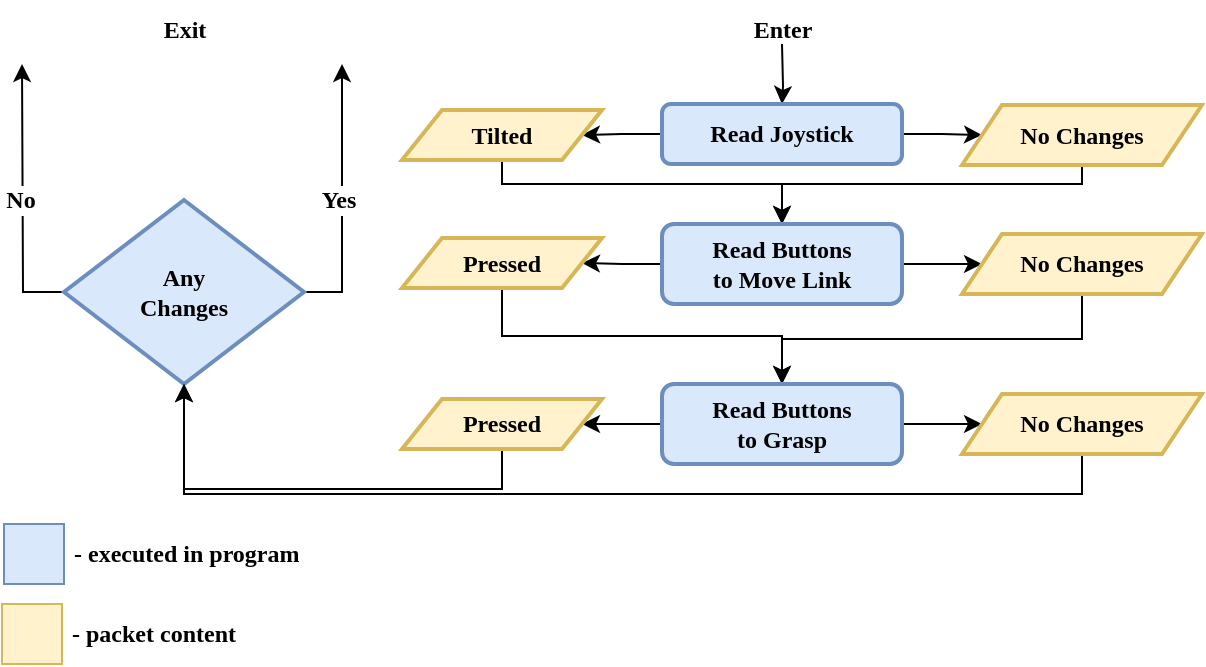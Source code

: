 <mxfile version="22.1.11" type="device">
  <diagram name="Page-1" id="G1E-o2sUnaRfctfOdFAP">
    <mxGraphModel dx="1366" dy="766" grid="1" gridSize="10" guides="1" tooltips="1" connect="1" arrows="1" fold="1" page="1" pageScale="1" pageWidth="850" pageHeight="1100" math="0" shadow="0">
      <root>
        <mxCell id="0" />
        <mxCell id="1" parent="0" />
        <mxCell id="nMN-DpjDkvB5x4g8xDvF-12" value="" style="edgeStyle=orthogonalEdgeStyle;rounded=0;orthogonalLoop=1;jettySize=auto;html=1;" parent="1" target="nMN-DpjDkvB5x4g8xDvF-2" edge="1">
          <mxGeometry relative="1" as="geometry">
            <mxPoint x="510" y="220" as="sourcePoint" />
          </mxGeometry>
        </mxCell>
        <mxCell id="DQLROcdRZPBVzseesoQG-4" style="edgeStyle=orthogonalEdgeStyle;rounded=0;orthogonalLoop=1;jettySize=auto;html=1;exitX=0;exitY=0.5;exitDx=0;exitDy=0;entryX=1;entryY=0.5;entryDx=0;entryDy=0;" edge="1" parent="1" source="nMN-DpjDkvB5x4g8xDvF-2" target="DQLROcdRZPBVzseesoQG-2">
          <mxGeometry relative="1" as="geometry" />
        </mxCell>
        <mxCell id="DQLROcdRZPBVzseesoQG-5" style="edgeStyle=orthogonalEdgeStyle;rounded=0;orthogonalLoop=1;jettySize=auto;html=1;exitX=1;exitY=0.5;exitDx=0;exitDy=0;entryX=0;entryY=0.5;entryDx=0;entryDy=0;" edge="1" parent="1" source="nMN-DpjDkvB5x4g8xDvF-2" target="nMN-DpjDkvB5x4g8xDvF-7">
          <mxGeometry relative="1" as="geometry" />
        </mxCell>
        <mxCell id="nMN-DpjDkvB5x4g8xDvF-2" value="Read Joystick" style="rounded=1;whiteSpace=wrap;html=1;fontFamily=Verdana;fontStyle=1;fillColor=#dae8fc;strokeColor=#6c8ebf;strokeWidth=2;" parent="1" vertex="1">
          <mxGeometry x="450" y="250" width="120" height="30" as="geometry" />
        </mxCell>
        <mxCell id="nMN-DpjDkvB5x4g8xDvF-22" value="" style="edgeStyle=orthogonalEdgeStyle;rounded=0;orthogonalLoop=1;jettySize=auto;html=1;" parent="1" target="nMN-DpjDkvB5x4g8xDvF-3" edge="1">
          <mxGeometry relative="1" as="geometry">
            <mxPoint x="615" y="299" as="sourcePoint" />
          </mxGeometry>
        </mxCell>
        <mxCell id="DQLROcdRZPBVzseesoQG-24" style="edgeStyle=orthogonalEdgeStyle;rounded=0;orthogonalLoop=1;jettySize=auto;html=1;exitX=1;exitY=0.5;exitDx=0;exitDy=0;" edge="1" parent="1" source="nMN-DpjDkvB5x4g8xDvF-6">
          <mxGeometry relative="1" as="geometry">
            <mxPoint x="290" y="230" as="targetPoint" />
            <Array as="points">
              <mxPoint x="290" y="344" />
            </Array>
          </mxGeometry>
        </mxCell>
        <mxCell id="DQLROcdRZPBVzseesoQG-28" value="&lt;font style=&quot;font-size: 12px;&quot;&gt;Yes&lt;/font&gt;" style="edgeLabel;html=1;align=center;verticalAlign=middle;resizable=0;points=[];fontFamily=Verdana;fontStyle=1;fontSize=12;" vertex="1" connectable="0" parent="DQLROcdRZPBVzseesoQG-24">
          <mxGeometry x="0.173" y="2" relative="1" as="geometry">
            <mxPoint y="13" as="offset" />
          </mxGeometry>
        </mxCell>
        <mxCell id="DQLROcdRZPBVzseesoQG-25" style="edgeStyle=orthogonalEdgeStyle;rounded=0;orthogonalLoop=1;jettySize=auto;html=1;exitX=0;exitY=0.5;exitDx=0;exitDy=0;" edge="1" parent="1" source="nMN-DpjDkvB5x4g8xDvF-6">
          <mxGeometry relative="1" as="geometry">
            <mxPoint x="130" y="230" as="targetPoint" />
          </mxGeometry>
        </mxCell>
        <mxCell id="DQLROcdRZPBVzseesoQG-27" value="No" style="edgeLabel;html=1;align=center;verticalAlign=middle;resizable=0;points=[];fontFamily=Verdana;fontStyle=1;fontSize=12;" vertex="1" connectable="0" parent="DQLROcdRZPBVzseesoQG-25">
          <mxGeometry x="0.362" y="1" relative="1" as="geometry">
            <mxPoint y="25" as="offset" />
          </mxGeometry>
        </mxCell>
        <mxCell id="nMN-DpjDkvB5x4g8xDvF-6" value="Any&lt;br&gt;Changes" style="rhombus;whiteSpace=wrap;html=1;fontFamily=Verdana;fontStyle=1;fillColor=#dae8fc;strokeColor=#6c8ebf;strokeWidth=2;" parent="1" vertex="1">
          <mxGeometry x="151" y="298" width="120" height="92" as="geometry" />
        </mxCell>
        <mxCell id="DQLROcdRZPBVzseesoQG-11" style="edgeStyle=orthogonalEdgeStyle;rounded=0;orthogonalLoop=1;jettySize=auto;html=1;exitX=0.5;exitY=1;exitDx=0;exitDy=0;entryX=0.5;entryY=0;entryDx=0;entryDy=0;" edge="1" parent="1" source="nMN-DpjDkvB5x4g8xDvF-7" target="DQLROcdRZPBVzseesoQG-6">
          <mxGeometry relative="1" as="geometry">
            <Array as="points">
              <mxPoint x="660" y="290" />
              <mxPoint x="510" y="290" />
            </Array>
          </mxGeometry>
        </mxCell>
        <mxCell id="nMN-DpjDkvB5x4g8xDvF-7" value="No Changes" style="shape=parallelogram;perimeter=parallelogramPerimeter;whiteSpace=wrap;html=1;fixedSize=1;fillColor=#fff2cc;strokeColor=#d6b656;strokeWidth=2;fontFamily=Verdana;fontStyle=1" parent="1" vertex="1">
          <mxGeometry x="600" y="250.5" width="120" height="30" as="geometry" />
        </mxCell>
        <mxCell id="Y07600XxJGm9P2Pq43jB-8" value="" style="group" parent="1" vertex="1" connectable="0">
          <mxGeometry x="120" y="460" width="187" height="70" as="geometry" />
        </mxCell>
        <mxCell id="Y07600XxJGm9P2Pq43jB-1" value="" style="group" parent="Y07600XxJGm9P2Pq43jB-8" vertex="1" connectable="0">
          <mxGeometry y="40" width="170" height="30" as="geometry" />
        </mxCell>
        <mxCell id="Y07600XxJGm9P2Pq43jB-2" value="" style="whiteSpace=wrap;html=1;aspect=fixed;fillColor=#fff2cc;strokeColor=#d6b656;" parent="Y07600XxJGm9P2Pq43jB-1" vertex="1">
          <mxGeometry width="30" height="30" as="geometry" />
        </mxCell>
        <mxCell id="Y07600XxJGm9P2Pq43jB-3" value="&lt;div align=&quot;left&quot;&gt;&lt;font face=&quot;Verdana&quot;&gt;&lt;b&gt;&amp;nbsp;- packet content&lt;br&gt;&lt;/b&gt;&lt;/font&gt;&lt;/div&gt;" style="text;html=1;align=left;verticalAlign=middle;resizable=0;points=[];autosize=1;strokeColor=none;fillColor=none;" parent="Y07600XxJGm9P2Pq43jB-1" vertex="1">
          <mxGeometry x="30" width="140" height="30" as="geometry" />
        </mxCell>
        <mxCell id="Y07600XxJGm9P2Pq43jB-4" value="" style="group" parent="Y07600XxJGm9P2Pq43jB-8" vertex="1" connectable="0">
          <mxGeometry x="1" width="186" height="30" as="geometry" />
        </mxCell>
        <mxCell id="Y07600XxJGm9P2Pq43jB-5" value="" style="group" parent="Y07600XxJGm9P2Pq43jB-4" vertex="1" connectable="0">
          <mxGeometry width="186" height="30" as="geometry" />
        </mxCell>
        <mxCell id="Y07600XxJGm9P2Pq43jB-6" value="" style="whiteSpace=wrap;html=1;aspect=fixed;fillColor=#dae8fc;strokeColor=#6c8ebf;" parent="Y07600XxJGm9P2Pq43jB-5" vertex="1">
          <mxGeometry width="30" height="30" as="geometry" />
        </mxCell>
        <mxCell id="Y07600XxJGm9P2Pq43jB-7" value="&lt;div align=&quot;left&quot;&gt;&lt;font face=&quot;Verdana&quot;&gt;&lt;b&gt;&amp;nbsp;- executed in program&lt;/b&gt;&lt;/font&gt;&lt;/div&gt;" style="text;html=1;align=left;verticalAlign=middle;resizable=1;points=[];autosize=1;strokeColor=none;fillColor=none;movable=1;rotatable=1;deletable=1;editable=1;locked=0;connectable=1;" parent="Y07600XxJGm9P2Pq43jB-5" vertex="1">
          <mxGeometry x="30" width="156" height="30" as="geometry" />
        </mxCell>
        <mxCell id="DQLROcdRZPBVzseesoQG-1" value="&lt;font face=&quot;Verdana&quot;&gt;&lt;b&gt;Enter&lt;/b&gt;&lt;/font&gt;" style="text;html=1;align=center;verticalAlign=middle;resizable=0;points=[];autosize=1;strokeColor=none;fillColor=none;" vertex="1" parent="1">
          <mxGeometry x="480" y="198" width="60" height="30" as="geometry" />
        </mxCell>
        <mxCell id="DQLROcdRZPBVzseesoQG-9" style="edgeStyle=orthogonalEdgeStyle;rounded=0;orthogonalLoop=1;jettySize=auto;html=1;exitX=0.5;exitY=1;exitDx=0;exitDy=0;entryX=0.5;entryY=0;entryDx=0;entryDy=0;" edge="1" parent="1" source="DQLROcdRZPBVzseesoQG-2" target="DQLROcdRZPBVzseesoQG-6">
          <mxGeometry relative="1" as="geometry">
            <Array as="points">
              <mxPoint x="370" y="290" />
              <mxPoint x="510" y="290" />
            </Array>
          </mxGeometry>
        </mxCell>
        <mxCell id="DQLROcdRZPBVzseesoQG-2" value="Tilted" style="shape=parallelogram;perimeter=parallelogramPerimeter;whiteSpace=wrap;html=1;fixedSize=1;fillColor=#fff2cc;strokeColor=#d6b656;strokeWidth=2;fontFamily=Verdana;fontStyle=1" vertex="1" parent="1">
          <mxGeometry x="320" y="253" width="100" height="25" as="geometry" />
        </mxCell>
        <mxCell id="DQLROcdRZPBVzseesoQG-12" style="edgeStyle=orthogonalEdgeStyle;rounded=0;orthogonalLoop=1;jettySize=auto;html=1;exitX=1;exitY=0.5;exitDx=0;exitDy=0;entryX=0;entryY=0.5;entryDx=0;entryDy=0;" edge="1" parent="1" source="DQLROcdRZPBVzseesoQG-6" target="DQLROcdRZPBVzseesoQG-7">
          <mxGeometry relative="1" as="geometry" />
        </mxCell>
        <mxCell id="DQLROcdRZPBVzseesoQG-13" style="edgeStyle=orthogonalEdgeStyle;rounded=0;orthogonalLoop=1;jettySize=auto;html=1;exitX=0;exitY=0.5;exitDx=0;exitDy=0;entryX=1;entryY=0.5;entryDx=0;entryDy=0;" edge="1" parent="1" source="DQLROcdRZPBVzseesoQG-6" target="DQLROcdRZPBVzseesoQG-8">
          <mxGeometry relative="1" as="geometry" />
        </mxCell>
        <mxCell id="DQLROcdRZPBVzseesoQG-6" value="Read Buttons&lt;br&gt;to Move Link" style="rounded=1;whiteSpace=wrap;html=1;fontFamily=Verdana;fontStyle=1;fillColor=#dae8fc;strokeColor=#6c8ebf;strokeWidth=2;" vertex="1" parent="1">
          <mxGeometry x="450" y="310" width="120" height="40" as="geometry" />
        </mxCell>
        <mxCell id="DQLROcdRZPBVzseesoQG-16" style="edgeStyle=orthogonalEdgeStyle;rounded=0;orthogonalLoop=1;jettySize=auto;html=1;exitX=0.5;exitY=1;exitDx=0;exitDy=0;" edge="1" parent="1" source="DQLROcdRZPBVzseesoQG-7" target="DQLROcdRZPBVzseesoQG-14">
          <mxGeometry relative="1" as="geometry" />
        </mxCell>
        <mxCell id="DQLROcdRZPBVzseesoQG-7" value="No Changes" style="shape=parallelogram;perimeter=parallelogramPerimeter;whiteSpace=wrap;html=1;fixedSize=1;fillColor=#fff2cc;strokeColor=#d6b656;strokeWidth=2;fontFamily=Verdana;fontStyle=1" vertex="1" parent="1">
          <mxGeometry x="600" y="315" width="120" height="30" as="geometry" />
        </mxCell>
        <mxCell id="DQLROcdRZPBVzseesoQG-15" style="edgeStyle=orthogonalEdgeStyle;rounded=0;orthogonalLoop=1;jettySize=auto;html=1;exitX=0.5;exitY=1;exitDx=0;exitDy=0;" edge="1" parent="1" source="DQLROcdRZPBVzseesoQG-8" target="DQLROcdRZPBVzseesoQG-14">
          <mxGeometry relative="1" as="geometry" />
        </mxCell>
        <mxCell id="DQLROcdRZPBVzseesoQG-8" value="Pressed" style="shape=parallelogram;perimeter=parallelogramPerimeter;whiteSpace=wrap;html=1;fixedSize=1;fillColor=#fff2cc;strokeColor=#d6b656;strokeWidth=2;fontFamily=Verdana;fontStyle=1" vertex="1" parent="1">
          <mxGeometry x="320" y="317" width="100" height="25" as="geometry" />
        </mxCell>
        <mxCell id="DQLROcdRZPBVzseesoQG-20" style="edgeStyle=orthogonalEdgeStyle;rounded=0;orthogonalLoop=1;jettySize=auto;html=1;exitX=0;exitY=0.5;exitDx=0;exitDy=0;entryX=1;entryY=0.5;entryDx=0;entryDy=0;" edge="1" parent="1" source="DQLROcdRZPBVzseesoQG-14" target="DQLROcdRZPBVzseesoQG-17">
          <mxGeometry relative="1" as="geometry" />
        </mxCell>
        <mxCell id="DQLROcdRZPBVzseesoQG-21" style="edgeStyle=orthogonalEdgeStyle;rounded=0;orthogonalLoop=1;jettySize=auto;html=1;exitX=1;exitY=0.5;exitDx=0;exitDy=0;entryX=0;entryY=0.5;entryDx=0;entryDy=0;" edge="1" parent="1" source="DQLROcdRZPBVzseesoQG-14" target="DQLROcdRZPBVzseesoQG-19">
          <mxGeometry relative="1" as="geometry" />
        </mxCell>
        <mxCell id="DQLROcdRZPBVzseesoQG-14" value="Read Buttons&lt;br&gt;to Grasp" style="rounded=1;whiteSpace=wrap;html=1;fontFamily=Verdana;fontStyle=1;fillColor=#dae8fc;strokeColor=#6c8ebf;strokeWidth=2;" vertex="1" parent="1">
          <mxGeometry x="450" y="390" width="120" height="40" as="geometry" />
        </mxCell>
        <mxCell id="DQLROcdRZPBVzseesoQG-22" style="edgeStyle=orthogonalEdgeStyle;rounded=0;orthogonalLoop=1;jettySize=auto;html=1;exitX=0.5;exitY=1;exitDx=0;exitDy=0;entryX=0.5;entryY=1;entryDx=0;entryDy=0;" edge="1" parent="1" source="DQLROcdRZPBVzseesoQG-17" target="nMN-DpjDkvB5x4g8xDvF-6">
          <mxGeometry relative="1" as="geometry" />
        </mxCell>
        <mxCell id="DQLROcdRZPBVzseesoQG-17" value="Pressed" style="shape=parallelogram;perimeter=parallelogramPerimeter;whiteSpace=wrap;html=1;fixedSize=1;fillColor=#fff2cc;strokeColor=#d6b656;strokeWidth=2;fontFamily=Verdana;fontStyle=1" vertex="1" parent="1">
          <mxGeometry x="320" y="397.5" width="100" height="25" as="geometry" />
        </mxCell>
        <mxCell id="DQLROcdRZPBVzseesoQG-23" style="edgeStyle=orthogonalEdgeStyle;rounded=0;orthogonalLoop=1;jettySize=auto;html=1;exitX=0.5;exitY=1;exitDx=0;exitDy=0;entryX=0.5;entryY=1;entryDx=0;entryDy=0;" edge="1" parent="1" source="DQLROcdRZPBVzseesoQG-19" target="nMN-DpjDkvB5x4g8xDvF-6">
          <mxGeometry relative="1" as="geometry" />
        </mxCell>
        <mxCell id="DQLROcdRZPBVzseesoQG-19" value="No Changes" style="shape=parallelogram;perimeter=parallelogramPerimeter;whiteSpace=wrap;html=1;fixedSize=1;fillColor=#fff2cc;strokeColor=#d6b656;strokeWidth=2;fontFamily=Verdana;fontStyle=1" vertex="1" parent="1">
          <mxGeometry x="600" y="395" width="120" height="30" as="geometry" />
        </mxCell>
        <mxCell id="DQLROcdRZPBVzseesoQG-26" value="&lt;font face=&quot;Verdana&quot;&gt;&lt;b&gt;Exit&lt;/b&gt;&lt;/font&gt;" style="text;html=1;align=center;verticalAlign=middle;resizable=0;points=[];autosize=1;strokeColor=none;fillColor=none;" vertex="1" parent="1">
          <mxGeometry x="186" y="198" width="50" height="30" as="geometry" />
        </mxCell>
      </root>
    </mxGraphModel>
  </diagram>
</mxfile>
